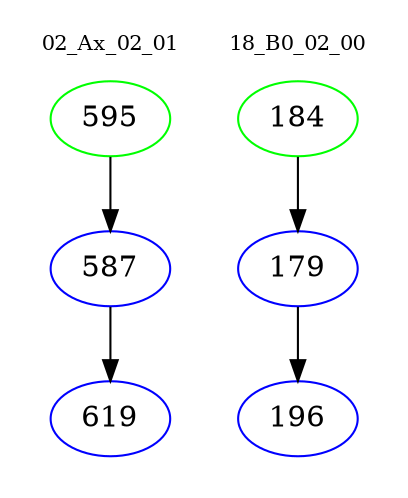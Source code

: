 digraph{
subgraph cluster_0 {
color = white
label = "02_Ax_02_01";
fontsize=10;
T0_595 [label="595", color="green"]
T0_595 -> T0_587 [color="black"]
T0_587 [label="587", color="blue"]
T0_587 -> T0_619 [color="black"]
T0_619 [label="619", color="blue"]
}
subgraph cluster_1 {
color = white
label = "18_B0_02_00";
fontsize=10;
T1_184 [label="184", color="green"]
T1_184 -> T1_179 [color="black"]
T1_179 [label="179", color="blue"]
T1_179 -> T1_196 [color="black"]
T1_196 [label="196", color="blue"]
}
}
